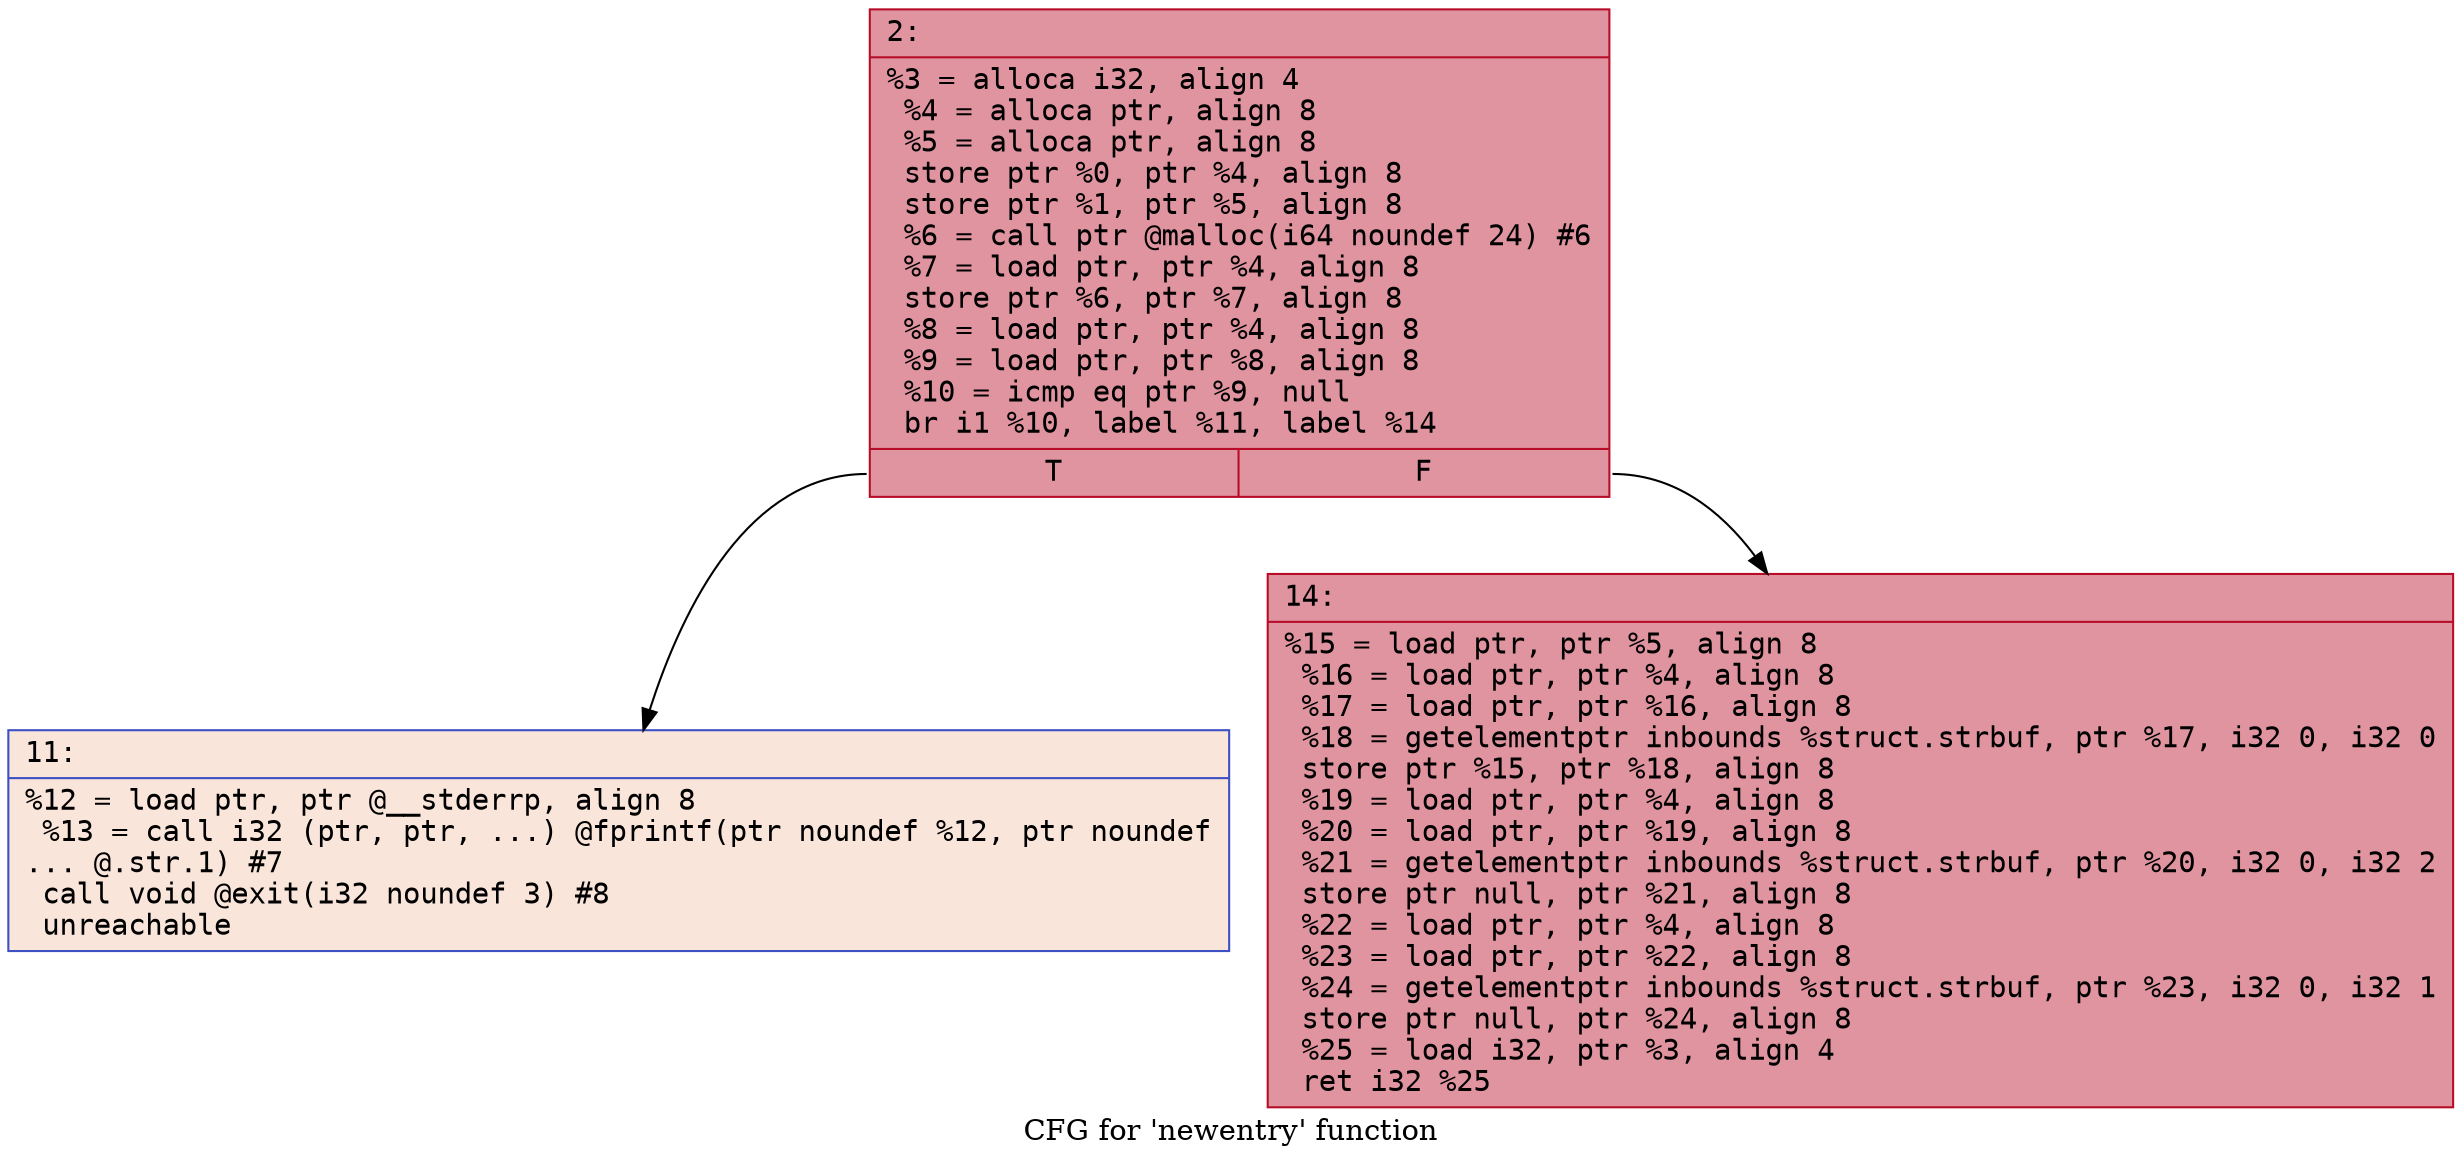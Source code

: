 digraph "CFG for 'newentry' function" {
	label="CFG for 'newentry' function";

	Node0x6000022dee40 [shape=record,color="#b70d28ff", style=filled, fillcolor="#b70d2870" fontname="Courier",label="{2:\l|  %3 = alloca i32, align 4\l  %4 = alloca ptr, align 8\l  %5 = alloca ptr, align 8\l  store ptr %0, ptr %4, align 8\l  store ptr %1, ptr %5, align 8\l  %6 = call ptr @malloc(i64 noundef 24) #6\l  %7 = load ptr, ptr %4, align 8\l  store ptr %6, ptr %7, align 8\l  %8 = load ptr, ptr %4, align 8\l  %9 = load ptr, ptr %8, align 8\l  %10 = icmp eq ptr %9, null\l  br i1 %10, label %11, label %14\l|{<s0>T|<s1>F}}"];
	Node0x6000022dee40:s0 -> Node0x6000022dee90[tooltip="2 -> 11\nProbability 0.00%" ];
	Node0x6000022dee40:s1 -> Node0x6000022deee0[tooltip="2 -> 14\nProbability 100.00%" ];
	Node0x6000022dee90 [shape=record,color="#3d50c3ff", style=filled, fillcolor="#f4c5ad70" fontname="Courier",label="{11:\l|  %12 = load ptr, ptr @__stderrp, align 8\l  %13 = call i32 (ptr, ptr, ...) @fprintf(ptr noundef %12, ptr noundef\l... @.str.1) #7\l  call void @exit(i32 noundef 3) #8\l  unreachable\l}"];
	Node0x6000022deee0 [shape=record,color="#b70d28ff", style=filled, fillcolor="#b70d2870" fontname="Courier",label="{14:\l|  %15 = load ptr, ptr %5, align 8\l  %16 = load ptr, ptr %4, align 8\l  %17 = load ptr, ptr %16, align 8\l  %18 = getelementptr inbounds %struct.strbuf, ptr %17, i32 0, i32 0\l  store ptr %15, ptr %18, align 8\l  %19 = load ptr, ptr %4, align 8\l  %20 = load ptr, ptr %19, align 8\l  %21 = getelementptr inbounds %struct.strbuf, ptr %20, i32 0, i32 2\l  store ptr null, ptr %21, align 8\l  %22 = load ptr, ptr %4, align 8\l  %23 = load ptr, ptr %22, align 8\l  %24 = getelementptr inbounds %struct.strbuf, ptr %23, i32 0, i32 1\l  store ptr null, ptr %24, align 8\l  %25 = load i32, ptr %3, align 4\l  ret i32 %25\l}"];
}
